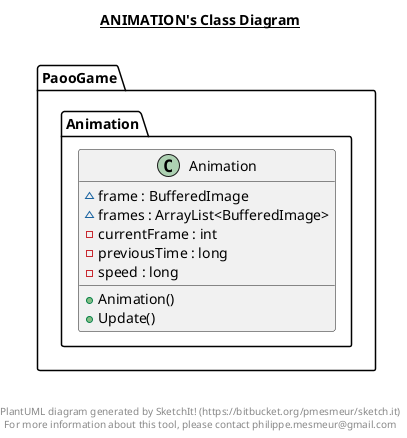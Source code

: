 @startuml

title __ANIMATION's Class Diagram__\n

  namespace PaooGame {
    namespace Animation {
      class PaooGame.Animation.Animation {
          ~ frame : BufferedImage
          ~ frames : ArrayList<BufferedImage>
          - currentFrame : int
          - previousTime : long
          - speed : long
          + Animation()
          + Update()
      }
    }
  }
  



right footer


PlantUML diagram generated by SketchIt! (https://bitbucket.org/pmesmeur/sketch.it)
For more information about this tool, please contact philippe.mesmeur@gmail.com
endfooter

@enduml
